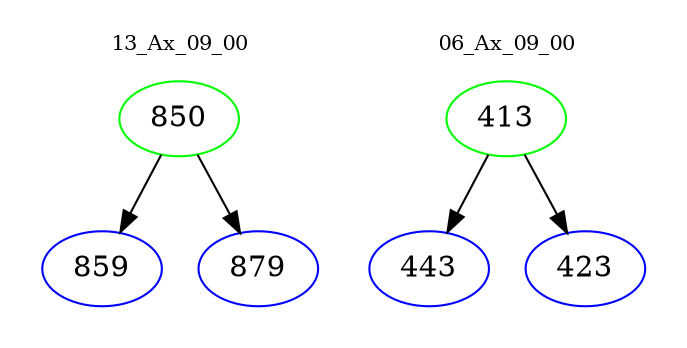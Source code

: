 digraph{
subgraph cluster_0 {
color = white
label = "13_Ax_09_00";
fontsize=10;
T0_850 [label="850", color="green"]
T0_850 -> T0_859 [color="black"]
T0_859 [label="859", color="blue"]
T0_850 -> T0_879 [color="black"]
T0_879 [label="879", color="blue"]
}
subgraph cluster_1 {
color = white
label = "06_Ax_09_00";
fontsize=10;
T1_413 [label="413", color="green"]
T1_413 -> T1_443 [color="black"]
T1_443 [label="443", color="blue"]
T1_413 -> T1_423 [color="black"]
T1_423 [label="423", color="blue"]
}
}
